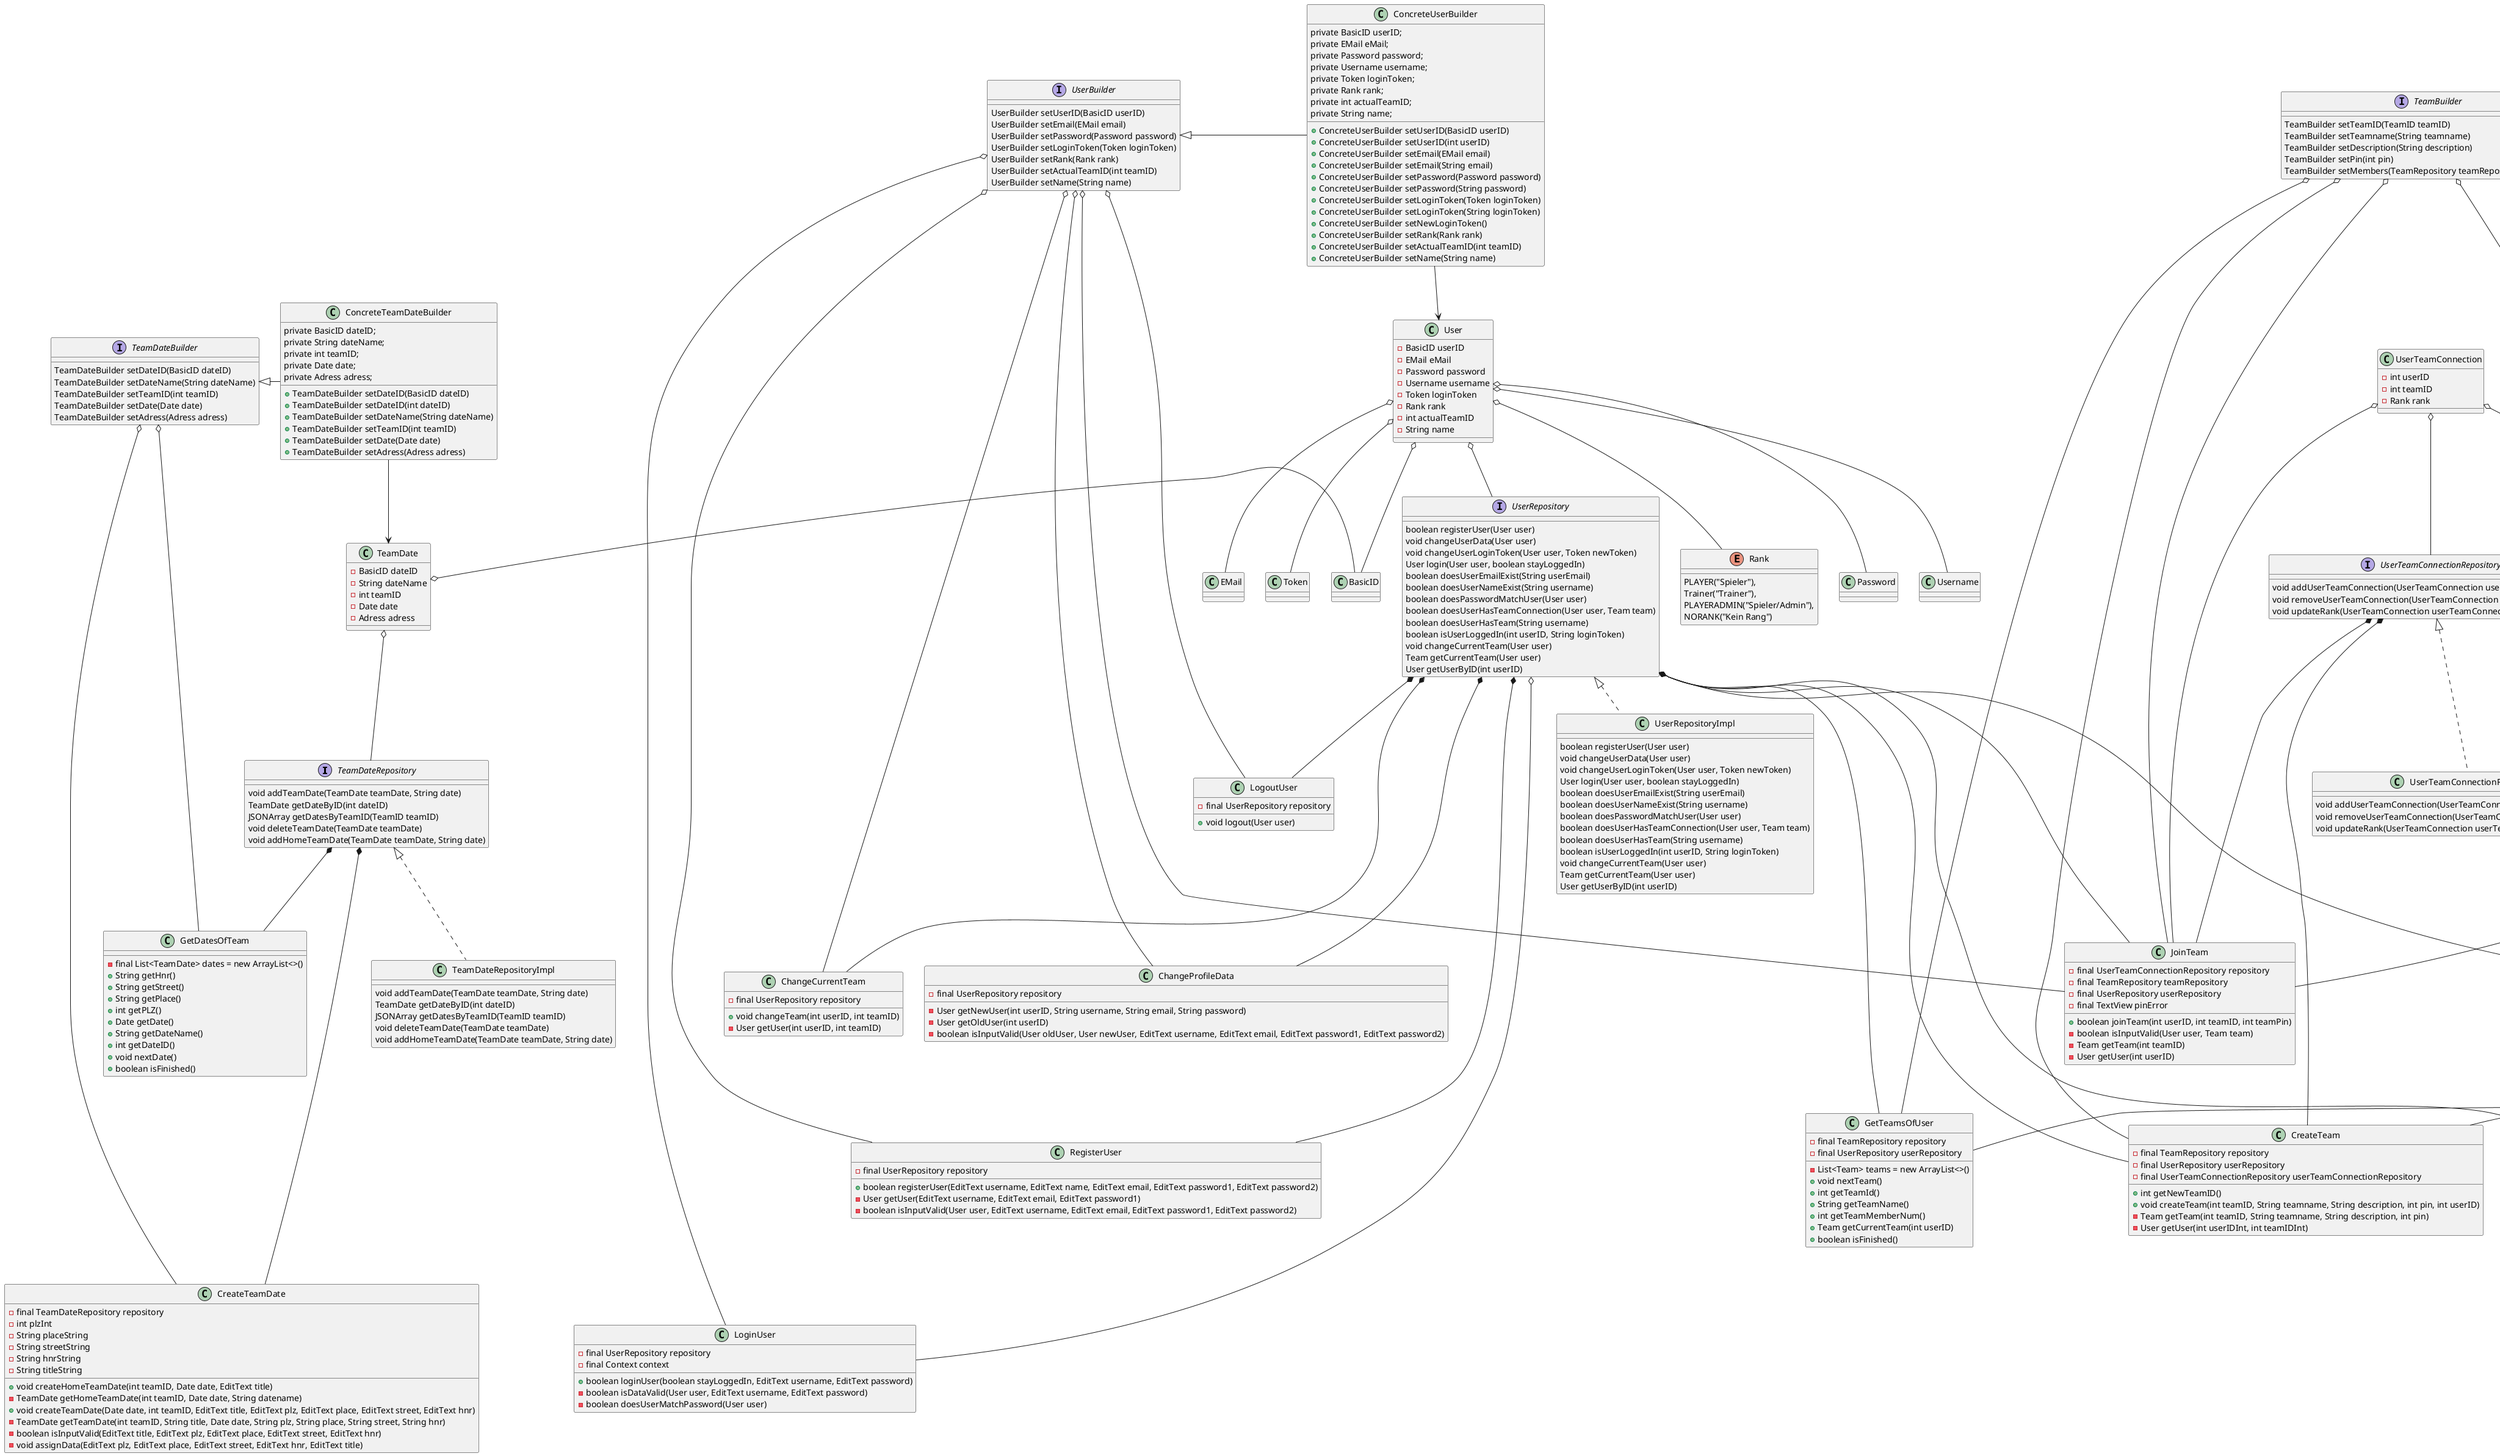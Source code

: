 @startuml
'https://plantuml.com/class-diagram

interface TeamDateRepository {
void addTeamDate(TeamDate teamDate, String date)
    TeamDate getDateByID(int dateID)
    JSONArray getDatesByTeamID(TeamID teamID)
    void deleteTeamDate(TeamDate teamDate)
    void addHomeTeamDate(TeamDate teamDate, String date)
}
TeamDate o-- TeamDateRepository
interface UserRepository {
    boolean registerUser(User user)
    void changeUserData(User user)
    void changeUserLoginToken(User user, Token newToken)
    User login(User user, boolean stayLoggedIn)
    boolean doesUserEmailExist(String userEmail)
    boolean doesUserNameExist(String username)
    boolean doesPasswordMatchUser(User user)
    boolean doesUserHasTeamConnection(User user, Team team)
    boolean doesUserHasTeam(String username)
    boolean isUserLoggedIn(int userID, String loginToken)
    void changeCurrentTeam(User user)
    Team getCurrentTeam(User user)
    User getUserByID(int userID)
}
User o-- UserRepository
interface UserTeamConnectionRepository {
    void addUserTeamConnection(UserTeamConnection userTeamConnection)
    void removeUserTeamConnection(UserTeamConnection userTeamConnection)
    void updateRank(UserTeamConnection userTeamConnection)
}
UserTeamConnection o-- UserTeamConnectionRepository
interface TeamRepository {
    int getNewTeamID()
    void registerTeam(Team team)
    boolean doesPinMatchTeam(Team team)
    int getTeamMemberNum(Team team)
    String getTeamName(TeamID teamID)
    JSONArray getTeamsOfUser(User user)
    Team getTeamByID(int teamID)
}
Team o-- TeamRepository
interface DatePromiseRepository {
    void addDatePromise(DatePromise datePromise)
    void changeDatePromise(DatePromise datePromise)
    boolean doesUserPromisedDate(int dateID, int userID)
}
DatePromise o-- DatePromiseRepository
class TeamDateRepositoryImpl {
void addTeamDate(TeamDate teamDate, String date)
    TeamDate getDateByID(int dateID)
    JSONArray getDatesByTeamID(TeamID teamID)
    void deleteTeamDate(TeamDate teamDate)
    void addHomeTeamDate(TeamDate teamDate, String date)
}
TeamDateRepository <|.. TeamDateRepositoryImpl
class UserRepositoryImpl {
    boolean registerUser(User user)
    void changeUserData(User user)
    void changeUserLoginToken(User user, Token newToken)
    User login(User user, boolean stayLoggedIn)
    boolean doesUserEmailExist(String userEmail)
    boolean doesUserNameExist(String username)
    boolean doesPasswordMatchUser(User user)
    boolean doesUserHasTeamConnection(User user, Team team)
    boolean doesUserHasTeam(String username)
    boolean isUserLoggedIn(int userID, String loginToken)
    void changeCurrentTeam(User user)
    Team getCurrentTeam(User user)
    User getUserByID(int userID)
}
UserRepository <|.. UserRepositoryImpl
class UserTeamConnectionRepositoryImpl {
    void addUserTeamConnection(UserTeamConnection userTeamConnection)
    void removeUserTeamConnection(UserTeamConnection userTeamConnection)
    void updateRank(UserTeamConnection userTeamConnection)
}
UserTeamConnectionRepository <|.. UserTeamConnectionRepositoryImpl
class TeamRepositoryImpl {
    int getNewTeamID()
    void registerTeam(Team team)
    boolean doesPinMatchTeam(Team team)
    int getTeamMemberNum(Team team)
    String getTeamName(TeamID teamID)
    JSONArray getTeamsOfUser(User user)
    Team getTeamByID(int teamID)
}
TeamRepository <|.. TeamRepositoryImpl
class DatePromiseRepositoryImpl {
    void addDatePromise(DatePromise datePromise)
    void changeDatePromise(DatePromise datePromise)
    boolean doesUserPromisedDate(int dateID, int userID)
}
DatePromiseRepository <|.. DatePromiseRepositoryImpl
class User {
    - BasicID userID
    - EMail eMail
    - Password password
    - Username username
    - Token loginToken
    - Rank rank
    - int actualTeamID
    - String name
}
enum Rank {
    PLAYER("Spieler"),
    Trainer("Trainer"),
    PLAYERADMIN("Spieler/Admin"),
    NORANK("Kein Rang")
}
User o-- BasicID
User o-- Password
User o-- Username
User o-- EMail
User o-- Token
User o-- Rank

class Team {
    - TeamID teamID
    - String teamName,
    - String description
    - int pin
    - int members
}
Team o- TeamID
class TeamDate {
    - BasicID dateID
    - String dateName
    - int teamID
    - Date date
    - Adress adress
}
TeamDate o-BasicID
class UserTeamConnection {
    - int userID
    - int teamID
    - Rank rank
}
class DatePromise {
    - int dateID
    - int userID
    - boolean promise
}

class ChangeCurrentTeam {
    - final UserRepository repository
    + void changeTeam(int userID, int teamID)
    - User getUser(int userID, int teamID)
}
UserRepository *--- ChangeCurrentTeam
UserBuilder o--- ChangeCurrentTeam
class ChangeProfileData {
    - final UserRepository repository
    - User getNewUser(int userID, String username, String email, String password)
    - User getOldUser(int userID)
    - boolean isInputValid(User oldUser, User newUser, EditText username, EditText email, EditText password1, EditText password2)
}
UserRepository *--- ChangeProfileData
UserBuilder o--- ChangeProfileData
class CreateTeam {
    - final TeamRepository repository
    - final UserRepository userRepository
    - final UserTeamConnectionRepository userTeamConnectionRepository
    + int getNewTeamID()
    + void createTeam(int teamID, String teamname, String description, int pin, int userID)
    - Team getTeam(int teamID, String teamname, String description, int pin)
    - User getUser(int userIDInt, int teamIDInt)
}
TeamRepository *---- CreateTeam
UserRepository *---- CreateTeam
UserTeamConnectionRepository *---- CreateTeam
TeamBuilder o---- CreateTeam
class CreateTeamDate {
    - final TeamDateRepository repository
    - int plzInt
    - String placeString
    -String streetString
    - String hnrString
    - String titleString
    + void createHomeTeamDate(int teamID, Date date, EditText title)
    - TeamDate getHomeTeamDate(int teamID, Date date, String datename)
    + void createTeamDate(Date date, int teamID, EditText title, EditText plz, EditText place, EditText street, EditText hnr)
    - TeamDate getTeamDate(int teamID, String title, Date date, String plz, String place, String street, String hnr)
    - boolean isInputValid(EditText title, EditText plz, EditText place, EditText street, EditText hnr)
    - void assignData(EditText plz, EditText place, EditText street, EditText hnr, EditText title)
}
TeamDateRepository *---- CreateTeamDate
TeamDateBuilder o---- CreateTeamDate
class GetCurrentTeam {
    - TeamRepository teamRepository
    - UserRepository userRepository
    - Team team
    + GetCurrentTeam(TeamRepository teamRepository, UserRepository userRepository, int userID)
    + int getCurrentTeamID()
    + String getCurrentTeamName()
    + int getCurrentTeamMemberNum()
}
TeamRepository *--- GetCurrentTeam
UserRepository *--- GetCurrentTeam
TeamBuilder o--- GetCurrentTeam
class GetDatesOfTeam {
    - final List<TeamDate> dates = new ArrayList<>()
    + String getHnr()
    + String getStreet()
    + String getPlace()
    + int getPLZ()
    + Date getDate()
    + String getDateName()
    + int getDateID()
    + void nextDate()
    + boolean isFinished()
}
TeamDateRepository *-- GetDatesOfTeam
TeamDateBuilder o-- GetDatesOfTeam
class GetTeamsOfUser {
    - final TeamRepository repository
    - final UserRepository userRepository
    - List<Team> teams = new ArrayList<>()
    + void nextTeam()
    + int getTeamId()
    + String getTeamName()
    + int getTeamMemberNum()
    + Team getCurrentTeam(int userID)
    + boolean isFinished()
}
TeamRepository *---- GetTeamsOfUser
UserRepository *---- GetTeamsOfUser
TeamBuilder o---- GetTeamsOfUser
class JoinTeam {
    - final UserTeamConnectionRepository repository
    - final TeamRepository teamRepository
    - final UserRepository userRepository
    - final TextView pinError
    + boolean joinTeam(int userID, int teamID, int teamPin)
    - boolean isInputValid(User user, Team team)
    - Team getTeam(int teamID)
    - User getUser(int userID)
}
UserTeamConnectionRepository *--- JoinTeam
TeamRepository *--- JoinTeam
UserRepository *--- JoinTeam
TeamBuilder o--- JoinTeam
UserTeamConnection o--- JoinTeam
UserBuilder o--- JoinTeam
class LeaveTeam {
    - UserTeamConnectionRepository userTeamConnectionRepository
    - TeamRepository teamRepository
    - UserRepository userRepository
    + void leaveTeam(int userID, int teamID)
    - void changeCurrentTeam(int userID)
}
UserTeamConnectionRepository *---- LeaveTeam
TeamRepository *---- LeaveTeam
UserRepository *---- LeaveTeam
TeamBuilder o---- LeaveTeam
UserTeamConnection o---- LeaveTeam
class LoginUser {
    - final UserRepository repository
    - final Context context
    + boolean loginUser(boolean stayLoggedIn, EditText username, EditText password)
    - boolean isDataValid(User user, EditText username, EditText password)
    - boolean doesUserMatchPassword(User user)
}
UserBuilder o----- LoginUser
UserRepository  o----- LoginUser
class LogoutUser {
    - final UserRepository repository
    + void logout(User user)
}
UserRepository *-- LogoutUser
UserBuilder o-- LogoutUser
class PromiseTeamDate {
    - final DatePromiseRepository repository
    + void promiseTeamDate(int userID, int dateID, boolean promise)
    + boolean doesUserCommited(int userID, int dateID)
    + void changeCommitment(int dateID, int userID, boolean promise)
}
DatePromiseRepository *--- PromiseTeamDate
class RegisterUser {
    - final UserRepository repository
    + boolean registerUser(EditText username, EditText name, EditText email, EditText password1, EditText password2)
    - User getUser(EditText username, EditText email, EditText password1)
    - boolean isInputValid(User user, EditText username, EditText email, EditText password1, EditText password2)
}
UserRepository *---- RegisterUser
UserBuilder  o---- RegisterUser



interface UserBuilder {
    UserBuilder setUserID(BasicID userID)
    UserBuilder setEmail(EMail email)
    UserBuilder setPassword(Password password)
    UserBuilder setLoginToken(Token loginToken)
    UserBuilder setRank(Rank rank)
    UserBuilder setActualTeamID(int teamID)
    UserBuilder setName(String name)
}
interface TeamBuilder {
    TeamBuilder setTeamID(TeamID teamID)
    TeamBuilder setTeamname(String teamname)
    TeamBuilder setDescription(String description)
    TeamBuilder setPin(int pin)
    TeamBuilder setMembers(TeamRepository teamRepository, int teamID)
}
interface TeamDateBuilder {
    TeamDateBuilder setDateID(BasicID dateID)
    TeamDateBuilder setDateName(String dateName)
    TeamDateBuilder setTeamID(int teamID)
    TeamDateBuilder setDate(Date date)
    TeamDateBuilder setAdress(Adress adress)
}
class ConcreteTeamBuilder {
    - TeamID teamID
    - String teamname
    - String description
    - int pin
    - int members
    + TeamBuilder setTeamID(TeamID teamID)
    + TeamBuilder setTeamID(int teamID)
    + TeamBuilder setTeamname(String teamname)
    + TeamBuilder setDescription(String description)
    + TeamBuilder setPin(int pin)
    + TeamBuilder setMembers(TeamRepository teamRepository, int teamID)
}
TeamBuilder <|-right- ConcreteTeamBuilder
Team <-up- ConcreteTeamBuilder
class ConcreteTeamDateBuilder {
    private BasicID dateID;
    private String dateName;
    private int teamID;
    private Date date;
    private Adress adress;
    + TeamDateBuilder setDateID(BasicID dateID)
    + TeamDateBuilder setDateID(int dateID)
    + TeamDateBuilder setDateName(String dateName)
    + TeamDateBuilder setTeamID(int teamID)
    + TeamDateBuilder setDate(Date date)
    + TeamDateBuilder setAdress(Adress adress)
}
TeamDateBuilder <|-right- ConcreteTeamDateBuilder
TeamDate <-up- ConcreteTeamDateBuilder
class ConcreteUserBuilder {
    private BasicID userID;
    private EMail eMail;
    private Password password;
    private Username username;
    private Token loginToken;
    private Rank rank;
    private int actualTeamID;
    private String name;
    + ConcreteUserBuilder setUserID(BasicID userID)
    + ConcreteUserBuilder setUserID(int userID)
    + ConcreteUserBuilder setEmail(EMail email)
    + ConcreteUserBuilder setEmail(String email)
    + ConcreteUserBuilder setPassword(Password password)
    + ConcreteUserBuilder setPassword(String password)
    + ConcreteUserBuilder setLoginToken(Token loginToken)
    + ConcreteUserBuilder setLoginToken(String loginToken)
    + ConcreteUserBuilder setNewLoginToken()
    + ConcreteUserBuilder setRank(Rank rank)
    + ConcreteUserBuilder setActualTeamID(int teamID)
    + ConcreteUserBuilder setName(String name)
}
UserBuilder <|-right- ConcreteUserBuilder
User <-up- ConcreteUserBuilder

@enduml
